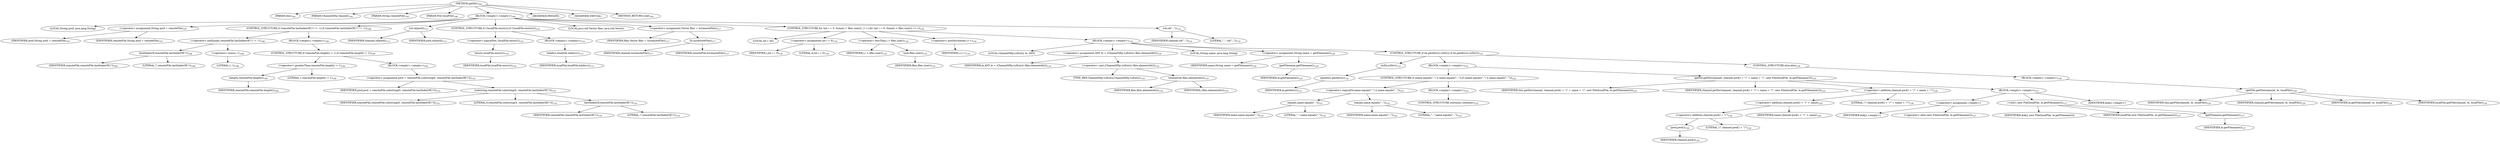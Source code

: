 digraph "getDir" {  
"167" [label = <(METHOD,getDir)<SUB>104</SUB>> ]
"16" [label = <(PARAM,this)<SUB>104</SUB>> ]
"168" [label = <(PARAM,ChannelSftp channel)<SUB>104</SUB>> ]
"169" [label = <(PARAM,String remoteFile)<SUB>105</SUB>> ]
"170" [label = <(PARAM,File localFile)<SUB>106</SUB>> ]
"171" [label = <(BLOCK,&lt;empty&gt;,&lt;empty&gt;)<SUB>106</SUB>> ]
"172" [label = <(LOCAL,String pwd: java.lang.String)> ]
"173" [label = <(&lt;operator&gt;.assignment,String pwd = remoteFile)<SUB>107</SUB>> ]
"174" [label = <(IDENTIFIER,pwd,String pwd = remoteFile)<SUB>107</SUB>> ]
"175" [label = <(IDENTIFIER,remoteFile,String pwd = remoteFile)<SUB>107</SUB>> ]
"176" [label = <(CONTROL_STRUCTURE,if (remoteFile.lastIndexOf('/') != -1),if (remoteFile.lastIndexOf('/') != -1))<SUB>108</SUB>> ]
"177" [label = <(&lt;operator&gt;.notEquals,remoteFile.lastIndexOf('/') != -1)<SUB>108</SUB>> ]
"178" [label = <(lastIndexOf,remoteFile.lastIndexOf('/'))<SUB>108</SUB>> ]
"179" [label = <(IDENTIFIER,remoteFile,remoteFile.lastIndexOf('/'))<SUB>108</SUB>> ]
"180" [label = <(LITERAL,'/',remoteFile.lastIndexOf('/'))<SUB>108</SUB>> ]
"181" [label = <(&lt;operator&gt;.minus,-1)<SUB>108</SUB>> ]
"182" [label = <(LITERAL,1,-1)<SUB>108</SUB>> ]
"183" [label = <(BLOCK,&lt;empty&gt;,&lt;empty&gt;)<SUB>108</SUB>> ]
"184" [label = <(CONTROL_STRUCTURE,if (remoteFile.length() &gt; 1),if (remoteFile.length() &gt; 1))<SUB>109</SUB>> ]
"185" [label = <(&lt;operator&gt;.greaterThan,remoteFile.length() &gt; 1)<SUB>109</SUB>> ]
"186" [label = <(length,remoteFile.length())<SUB>109</SUB>> ]
"187" [label = <(IDENTIFIER,remoteFile,remoteFile.length())<SUB>109</SUB>> ]
"188" [label = <(LITERAL,1,remoteFile.length() &gt; 1)<SUB>109</SUB>> ]
"189" [label = <(BLOCK,&lt;empty&gt;,&lt;empty&gt;)<SUB>109</SUB>> ]
"190" [label = <(&lt;operator&gt;.assignment,pwd = remoteFile.substring(0, remoteFile.lastIndexOf('/')))<SUB>110</SUB>> ]
"191" [label = <(IDENTIFIER,pwd,pwd = remoteFile.substring(0, remoteFile.lastIndexOf('/')))<SUB>110</SUB>> ]
"192" [label = <(substring,remoteFile.substring(0, remoteFile.lastIndexOf('/')))<SUB>110</SUB>> ]
"193" [label = <(IDENTIFIER,remoteFile,remoteFile.substring(0, remoteFile.lastIndexOf('/')))<SUB>110</SUB>> ]
"194" [label = <(LITERAL,0,remoteFile.substring(0, remoteFile.lastIndexOf('/')))<SUB>110</SUB>> ]
"195" [label = <(lastIndexOf,remoteFile.lastIndexOf('/'))<SUB>110</SUB>> ]
"196" [label = <(IDENTIFIER,remoteFile,remoteFile.lastIndexOf('/'))<SUB>110</SUB>> ]
"197" [label = <(LITERAL,'/',remoteFile.lastIndexOf('/'))<SUB>110</SUB>> ]
"198" [label = <(cd,cd(pwd))<SUB>113</SUB>> ]
"199" [label = <(IDENTIFIER,channel,cd(pwd))<SUB>113</SUB>> ]
"200" [label = <(IDENTIFIER,pwd,cd(pwd))<SUB>113</SUB>> ]
"201" [label = <(CONTROL_STRUCTURE,if (!localFile.exists()),if (!localFile.exists()))<SUB>114</SUB>> ]
"202" [label = <(&lt;operator&gt;.logicalNot,!localFile.exists())<SUB>114</SUB>> ]
"203" [label = <(exists,localFile.exists())<SUB>114</SUB>> ]
"204" [label = <(IDENTIFIER,localFile,localFile.exists())<SUB>114</SUB>> ]
"205" [label = <(BLOCK,&lt;empty&gt;,&lt;empty&gt;)<SUB>114</SUB>> ]
"206" [label = <(mkdirs,localFile.mkdirs())<SUB>115</SUB>> ]
"207" [label = <(IDENTIFIER,localFile,localFile.mkdirs())<SUB>115</SUB>> ]
"208" [label = <(LOCAL,java.util.Vector files: java.util.Vector)> ]
"209" [label = <(&lt;operator&gt;.assignment,Vector files = ls(remoteFile))<SUB>117</SUB>> ]
"210" [label = <(IDENTIFIER,files,Vector files = ls(remoteFile))<SUB>117</SUB>> ]
"211" [label = <(ls,ls(remoteFile))<SUB>117</SUB>> ]
"212" [label = <(IDENTIFIER,channel,ls(remoteFile))<SUB>117</SUB>> ]
"213" [label = <(IDENTIFIER,remoteFile,ls(remoteFile))<SUB>117</SUB>> ]
"214" [label = <(CONTROL_STRUCTURE,for (int i = 0; Some(i &lt; files.size()); i++),for (int i = 0; Some(i &lt; files.size()); i++))<SUB>118</SUB>> ]
"215" [label = <(LOCAL,int i: int)> ]
"216" [label = <(&lt;operator&gt;.assignment,int i = 0)<SUB>118</SUB>> ]
"217" [label = <(IDENTIFIER,i,int i = 0)<SUB>118</SUB>> ]
"218" [label = <(LITERAL,0,int i = 0)<SUB>118</SUB>> ]
"219" [label = <(&lt;operator&gt;.lessThan,i &lt; files.size())<SUB>118</SUB>> ]
"220" [label = <(IDENTIFIER,i,i &lt; files.size())<SUB>118</SUB>> ]
"221" [label = <(size,files.size())<SUB>118</SUB>> ]
"222" [label = <(IDENTIFIER,files,files.size())<SUB>118</SUB>> ]
"223" [label = <(&lt;operator&gt;.postIncrement,i++)<SUB>118</SUB>> ]
"224" [label = <(IDENTIFIER,i,i++)<SUB>118</SUB>> ]
"225" [label = <(BLOCK,&lt;empty&gt;,&lt;empty&gt;)<SUB>118</SUB>> ]
"226" [label = <(LOCAL,ChannelSftp.LsEntry le: ANY)> ]
"227" [label = <(&lt;operator&gt;.assignment,ANY le = (ChannelSftp.LsEntry) files.elementAt(i))<SUB>119</SUB>> ]
"228" [label = <(IDENTIFIER,le,ANY le = (ChannelSftp.LsEntry) files.elementAt(i))<SUB>119</SUB>> ]
"229" [label = <(&lt;operator&gt;.cast,(ChannelSftp.LsEntry) files.elementAt(i))<SUB>119</SUB>> ]
"230" [label = <(TYPE_REF,ChannelSftp.LsEntry,ChannelSftp.LsEntry)<SUB>119</SUB>> ]
"231" [label = <(elementAt,files.elementAt(i))<SUB>119</SUB>> ]
"232" [label = <(IDENTIFIER,files,files.elementAt(i))<SUB>119</SUB>> ]
"233" [label = <(IDENTIFIER,i,files.elementAt(i))<SUB>119</SUB>> ]
"234" [label = <(LOCAL,String name: java.lang.String)> ]
"235" [label = <(&lt;operator&gt;.assignment,String name = getFilename())<SUB>120</SUB>> ]
"236" [label = <(IDENTIFIER,name,String name = getFilename())<SUB>120</SUB>> ]
"237" [label = <(getFilename,getFilename())<SUB>120</SUB>> ]
"238" [label = <(IDENTIFIER,le,getFilename())<SUB>120</SUB>> ]
"239" [label = <(CONTROL_STRUCTURE,if (le.getAttrs().isDir()),if (le.getAttrs().isDir()))<SUB>121</SUB>> ]
"240" [label = <(isDir,isDir())<SUB>121</SUB>> ]
"241" [label = <(getAttrs,getAttrs())<SUB>121</SUB>> ]
"242" [label = <(IDENTIFIER,le,getAttrs())<SUB>121</SUB>> ]
"243" [label = <(BLOCK,&lt;empty&gt;,&lt;empty&gt;)<SUB>121</SUB>> ]
"244" [label = <(CONTROL_STRUCTURE,if (name.equals(&quot;.&quot;) || name.equals(&quot;..&quot;)),if (name.equals(&quot;.&quot;) || name.equals(&quot;..&quot;)))<SUB>122</SUB>> ]
"245" [label = <(&lt;operator&gt;.logicalOr,name.equals(&quot;.&quot;) || name.equals(&quot;..&quot;))<SUB>122</SUB>> ]
"246" [label = <(equals,name.equals(&quot;.&quot;))<SUB>122</SUB>> ]
"247" [label = <(IDENTIFIER,name,name.equals(&quot;.&quot;))<SUB>122</SUB>> ]
"248" [label = <(LITERAL,&quot;.&quot;,name.equals(&quot;.&quot;))<SUB>122</SUB>> ]
"249" [label = <(equals,name.equals(&quot;..&quot;))<SUB>122</SUB>> ]
"250" [label = <(IDENTIFIER,name,name.equals(&quot;..&quot;))<SUB>122</SUB>> ]
"251" [label = <(LITERAL,&quot;..&quot;,name.equals(&quot;..&quot;))<SUB>122</SUB>> ]
"252" [label = <(BLOCK,&lt;empty&gt;,&lt;empty&gt;)<SUB>122</SUB>> ]
"253" [label = <(CONTROL_STRUCTURE,continue;,continue;)<SUB>123</SUB>> ]
"254" [label = <(getDir,getDir(channel, channel.pwd() + &quot;/&quot; + name + &quot;/&quot;, new File(localFile, le.getFilename())))<SUB>125</SUB>> ]
"15" [label = <(IDENTIFIER,this,getDir(channel, channel.pwd() + &quot;/&quot; + name + &quot;/&quot;, new File(localFile, le.getFilename())))<SUB>125</SUB>> ]
"255" [label = <(IDENTIFIER,channel,getDir(channel, channel.pwd() + &quot;/&quot; + name + &quot;/&quot;, new File(localFile, le.getFilename())))<SUB>125</SUB>> ]
"256" [label = <(&lt;operator&gt;.addition,channel.pwd() + &quot;/&quot; + name + &quot;/&quot;)<SUB>126</SUB>> ]
"257" [label = <(&lt;operator&gt;.addition,channel.pwd() + &quot;/&quot; + name)<SUB>126</SUB>> ]
"258" [label = <(&lt;operator&gt;.addition,channel.pwd() + &quot;/&quot;)<SUB>126</SUB>> ]
"259" [label = <(pwd,pwd())<SUB>126</SUB>> ]
"260" [label = <(IDENTIFIER,channel,pwd())<SUB>126</SUB>> ]
"261" [label = <(LITERAL,&quot;/&quot;,channel.pwd() + &quot;/&quot;)<SUB>126</SUB>> ]
"262" [label = <(IDENTIFIER,name,channel.pwd() + &quot;/&quot; + name)<SUB>126</SUB>> ]
"263" [label = <(LITERAL,&quot;/&quot;,channel.pwd() + &quot;/&quot; + name + &quot;/&quot;)<SUB>126</SUB>> ]
"264" [label = <(BLOCK,&lt;empty&gt;,&lt;empty&gt;)<SUB>127</SUB>> ]
"265" [label = <(&lt;operator&gt;.assignment,&lt;empty&gt;)> ]
"266" [label = <(IDENTIFIER,$obj1,&lt;empty&gt;)> ]
"267" [label = <(&lt;operator&gt;.alloc,new File(localFile, le.getFilename()))<SUB>127</SUB>> ]
"268" [label = <(&lt;init&gt;,new File(localFile, le.getFilename()))<SUB>127</SUB>> ]
"269" [label = <(IDENTIFIER,$obj1,new File(localFile, le.getFilename()))> ]
"270" [label = <(IDENTIFIER,localFile,new File(localFile, le.getFilename()))<SUB>127</SUB>> ]
"271" [label = <(getFilename,getFilename())<SUB>127</SUB>> ]
"272" [label = <(IDENTIFIER,le,getFilename())<SUB>127</SUB>> ]
"273" [label = <(IDENTIFIER,$obj1,&lt;empty&gt;)> ]
"274" [label = <(CONTROL_STRUCTURE,else,else)<SUB>128</SUB>> ]
"275" [label = <(BLOCK,&lt;empty&gt;,&lt;empty&gt;)<SUB>128</SUB>> ]
"276" [label = <(getFile,getFile(channel, le, localFile))<SUB>129</SUB>> ]
"17" [label = <(IDENTIFIER,this,getFile(channel, le, localFile))<SUB>129</SUB>> ]
"277" [label = <(IDENTIFIER,channel,getFile(channel, le, localFile))<SUB>129</SUB>> ]
"278" [label = <(IDENTIFIER,le,getFile(channel, le, localFile))<SUB>129</SUB>> ]
"279" [label = <(IDENTIFIER,localFile,getFile(channel, le, localFile))<SUB>129</SUB>> ]
"280" [label = <(cd,cd(&quot;..&quot;))<SUB>132</SUB>> ]
"281" [label = <(IDENTIFIER,channel,cd(&quot;..&quot;))<SUB>132</SUB>> ]
"282" [label = <(LITERAL,&quot;..&quot;,cd(&quot;..&quot;))<SUB>132</SUB>> ]
"283" [label = <(MODIFIER,PRIVATE)> ]
"284" [label = <(MODIFIER,VIRTUAL)> ]
"285" [label = <(METHOD_RETURN,void)<SUB>104</SUB>> ]
  "167" -> "16" 
  "167" -> "168" 
  "167" -> "169" 
  "167" -> "170" 
  "167" -> "171" 
  "167" -> "283" 
  "167" -> "284" 
  "167" -> "285" 
  "171" -> "172" 
  "171" -> "173" 
  "171" -> "176" 
  "171" -> "198" 
  "171" -> "201" 
  "171" -> "208" 
  "171" -> "209" 
  "171" -> "214" 
  "171" -> "280" 
  "173" -> "174" 
  "173" -> "175" 
  "176" -> "177" 
  "176" -> "183" 
  "177" -> "178" 
  "177" -> "181" 
  "178" -> "179" 
  "178" -> "180" 
  "181" -> "182" 
  "183" -> "184" 
  "184" -> "185" 
  "184" -> "189" 
  "185" -> "186" 
  "185" -> "188" 
  "186" -> "187" 
  "189" -> "190" 
  "190" -> "191" 
  "190" -> "192" 
  "192" -> "193" 
  "192" -> "194" 
  "192" -> "195" 
  "195" -> "196" 
  "195" -> "197" 
  "198" -> "199" 
  "198" -> "200" 
  "201" -> "202" 
  "201" -> "205" 
  "202" -> "203" 
  "203" -> "204" 
  "205" -> "206" 
  "206" -> "207" 
  "209" -> "210" 
  "209" -> "211" 
  "211" -> "212" 
  "211" -> "213" 
  "214" -> "215" 
  "214" -> "216" 
  "214" -> "219" 
  "214" -> "223" 
  "214" -> "225" 
  "216" -> "217" 
  "216" -> "218" 
  "219" -> "220" 
  "219" -> "221" 
  "221" -> "222" 
  "223" -> "224" 
  "225" -> "226" 
  "225" -> "227" 
  "225" -> "234" 
  "225" -> "235" 
  "225" -> "239" 
  "227" -> "228" 
  "227" -> "229" 
  "229" -> "230" 
  "229" -> "231" 
  "231" -> "232" 
  "231" -> "233" 
  "235" -> "236" 
  "235" -> "237" 
  "237" -> "238" 
  "239" -> "240" 
  "239" -> "243" 
  "239" -> "274" 
  "240" -> "241" 
  "241" -> "242" 
  "243" -> "244" 
  "243" -> "254" 
  "244" -> "245" 
  "244" -> "252" 
  "245" -> "246" 
  "245" -> "249" 
  "246" -> "247" 
  "246" -> "248" 
  "249" -> "250" 
  "249" -> "251" 
  "252" -> "253" 
  "254" -> "15" 
  "254" -> "255" 
  "254" -> "256" 
  "254" -> "264" 
  "256" -> "257" 
  "256" -> "263" 
  "257" -> "258" 
  "257" -> "262" 
  "258" -> "259" 
  "258" -> "261" 
  "259" -> "260" 
  "264" -> "265" 
  "264" -> "268" 
  "264" -> "273" 
  "265" -> "266" 
  "265" -> "267" 
  "268" -> "269" 
  "268" -> "270" 
  "268" -> "271" 
  "271" -> "272" 
  "274" -> "275" 
  "275" -> "276" 
  "276" -> "17" 
  "276" -> "277" 
  "276" -> "278" 
  "276" -> "279" 
  "280" -> "281" 
  "280" -> "282" 
}
